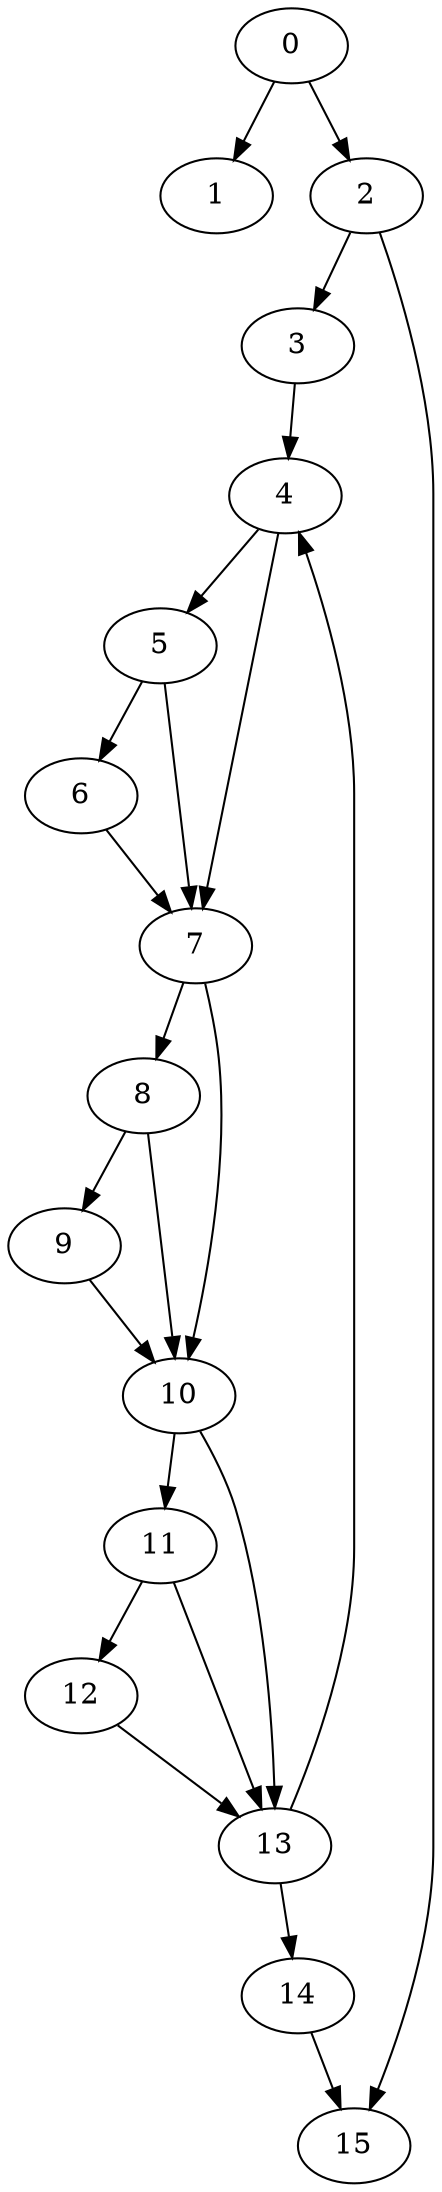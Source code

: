 digraph {
	0
	1
	2
	3
	4
	5
	6
	7
	8
	9
	10
	11
	12
	13
	14
	15
	11 -> 12
	10 -> 13
	11 -> 13
	12 -> 13
	13 -> 14
	2 -> 15
	14 -> 15
	4 -> 5
	5 -> 7
	6 -> 7
	4 -> 7
	0 -> 2
	3 -> 4
	13 -> 4
	8 -> 9
	10 -> 11
	7 -> 8
	9 -> 10
	7 -> 10
	8 -> 10
	0 -> 1
	2 -> 3
	5 -> 6
}
